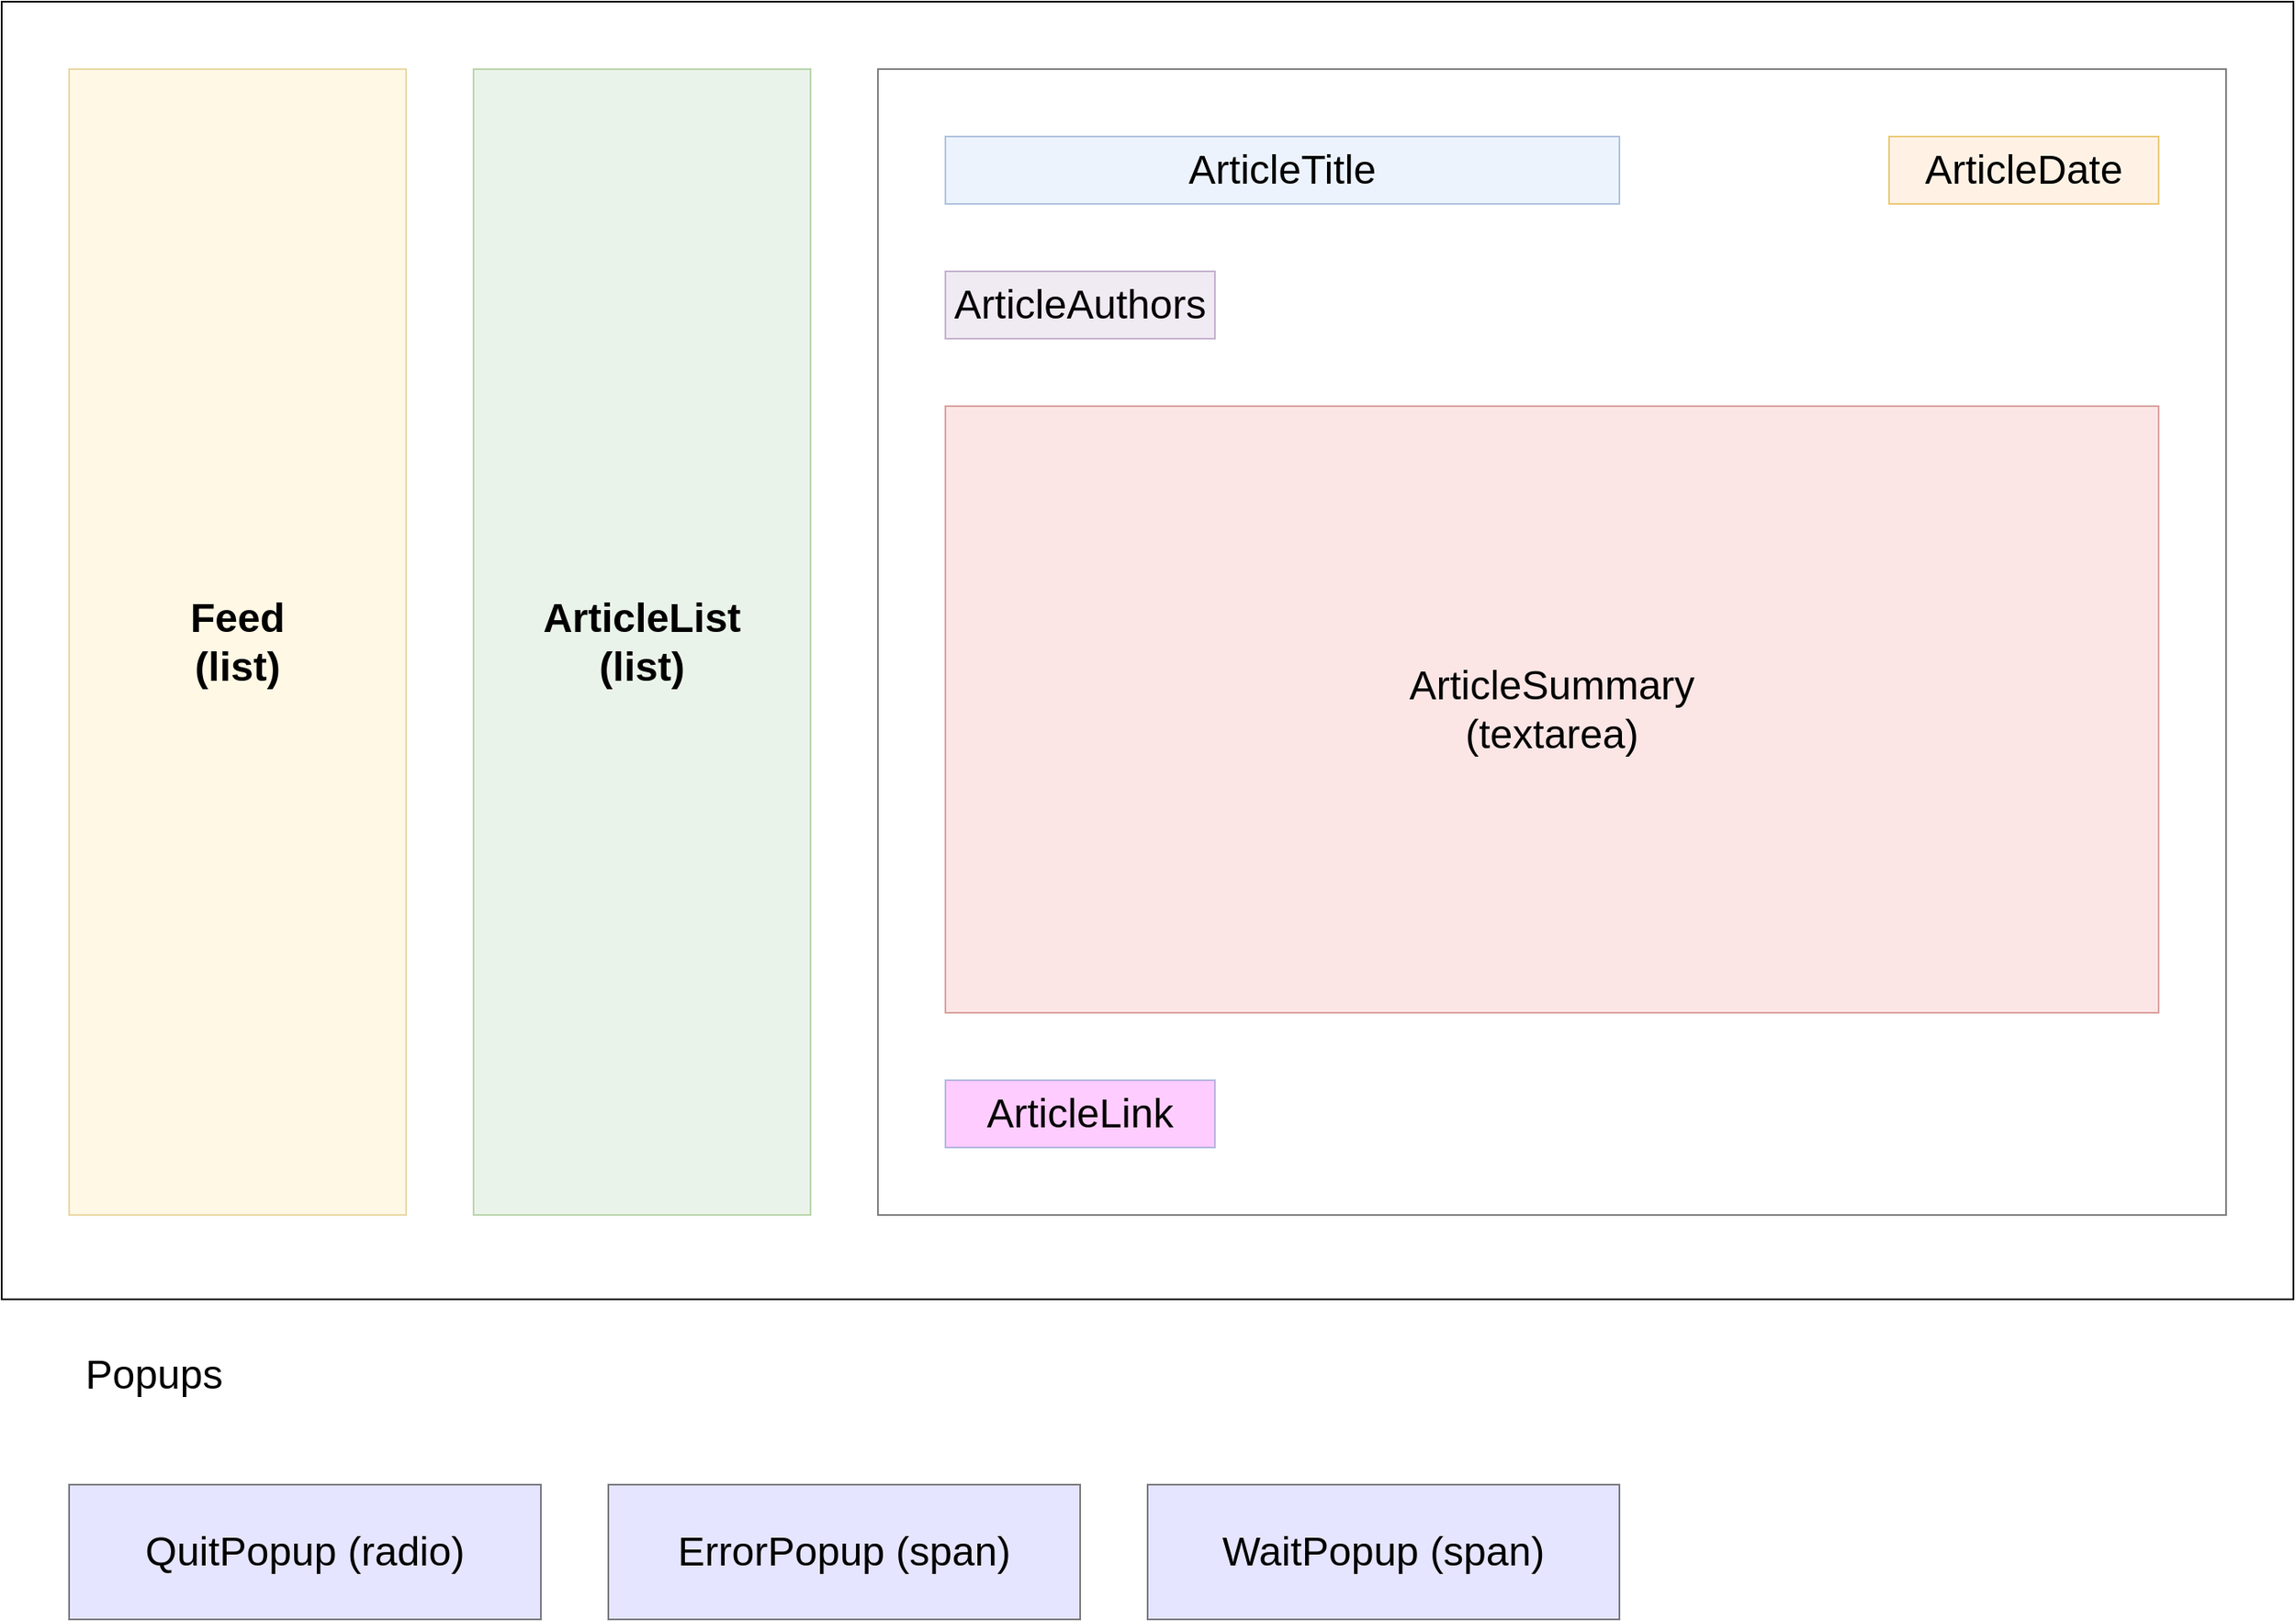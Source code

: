 <mxfile version="15.4.0" type="device"><diagram id="oilQAe8CLIlNVPtBIk-v" name="Page-1"><mxGraphModel dx="1426" dy="717" grid="1" gridSize="10" guides="1" tooltips="1" connect="1" arrows="1" fold="1" page="1" pageScale="1" pageWidth="827" pageHeight="1169" math="0" shadow="0"><root><mxCell id="0"/><mxCell id="1" parent="0"/><mxCell id="svLQUVn3dUuwBn0duS36-1" value="" style="rounded=0;whiteSpace=wrap;html=1;shadow=0;fillColor=none;" vertex="1" parent="1"><mxGeometry width="1360" height="770" as="geometry"/></mxCell><mxCell id="svLQUVn3dUuwBn0duS36-2" value="Feed&lt;br&gt;(list)" style="rounded=0;whiteSpace=wrap;html=1;shadow=0;fillColor=#fff2cc;strokeColor=#d6b656;sketch=0;glass=0;opacity=50;fontSize=24;fontStyle=1" vertex="1" parent="1"><mxGeometry x="40" y="40" width="200" height="680" as="geometry"/></mxCell><mxCell id="svLQUVn3dUuwBn0duS36-3" value="ArticleList&lt;br&gt;(list)" style="rounded=0;whiteSpace=wrap;html=1;shadow=0;fillColor=#d5e8d4;strokeColor=#82b366;sketch=0;glass=0;opacity=50;fontSize=24;fontStyle=1" vertex="1" parent="1"><mxGeometry x="280" y="40" width="200" height="680" as="geometry"/></mxCell><mxCell id="svLQUVn3dUuwBn0duS36-4" value="" style="rounded=0;whiteSpace=wrap;html=1;shadow=0;glass=0;sketch=0;fontSize=24;fillColor=none;opacity=50;" vertex="1" parent="1"><mxGeometry x="520" y="40" width="800" height="680" as="geometry"/></mxCell><mxCell id="svLQUVn3dUuwBn0duS36-5" value="ArticleTitle" style="rounded=0;whiteSpace=wrap;html=1;shadow=0;glass=0;sketch=0;fontSize=24;fillColor=#dae8fc;opacity=50;strokeColor=#6c8ebf;fontStyle=0" vertex="1" parent="1"><mxGeometry x="560" y="80" width="400" height="40" as="geometry"/></mxCell><mxCell id="svLQUVn3dUuwBn0duS36-6" value="ArticleAuthors" style="rounded=0;whiteSpace=wrap;html=1;shadow=0;glass=0;sketch=0;fontSize=24;fillColor=#e1d5e7;opacity=50;strokeColor=#9673a6;" vertex="1" parent="1"><mxGeometry x="560" y="160" width="160" height="40" as="geometry"/></mxCell><mxCell id="svLQUVn3dUuwBn0duS36-7" value="ArticleDate" style="rounded=0;whiteSpace=wrap;html=1;shadow=0;glass=0;sketch=0;fontSize=24;fillColor=#ffe6cc;opacity=50;strokeColor=#d79b00;" vertex="1" parent="1"><mxGeometry x="1120" y="80" width="160" height="40" as="geometry"/></mxCell><mxCell id="svLQUVn3dUuwBn0duS36-8" value="ArticleLink" style="rounded=0;whiteSpace=wrap;html=1;shadow=0;glass=0;sketch=0;fontSize=24;fillColor=#FF99FF;opacity=50;strokeColor=#6c8ebf;" vertex="1" parent="1"><mxGeometry x="560" y="640" width="160" height="40" as="geometry"/></mxCell><mxCell id="svLQUVn3dUuwBn0duS36-9" value="ArticleSummary&lt;br&gt;(textarea)" style="rounded=0;whiteSpace=wrap;html=1;shadow=0;glass=0;sketch=0;fontSize=24;fillColor=#f8cecc;opacity=50;strokeColor=#b85450;" vertex="1" parent="1"><mxGeometry x="560" y="240" width="720" height="360" as="geometry"/></mxCell><mxCell id="svLQUVn3dUuwBn0duS36-10" value="Popups" style="text;html=1;align=center;verticalAlign=middle;resizable=0;points=[];autosize=1;strokeColor=none;fillColor=none;fontSize=24;" vertex="1" parent="1"><mxGeometry x="40" y="800" width="100" height="30" as="geometry"/></mxCell><mxCell id="svLQUVn3dUuwBn0duS36-11" value="QuitPopup (radio)" style="rounded=0;whiteSpace=wrap;html=1;shadow=0;glass=0;sketch=0;fontSize=24;fillColor=#CCCCFF;align=center;opacity=50;" vertex="1" parent="1"><mxGeometry x="40" y="880" width="280" height="80" as="geometry"/></mxCell><mxCell id="svLQUVn3dUuwBn0duS36-12" value="WaitPopup (span)" style="rounded=0;whiteSpace=wrap;html=1;shadow=0;glass=0;sketch=0;fontSize=24;fillColor=#CCCCFF;align=center;opacity=50;" vertex="1" parent="1"><mxGeometry x="680" y="880" width="280" height="80" as="geometry"/></mxCell><mxCell id="svLQUVn3dUuwBn0duS36-13" value="ErrorPopup (span)" style="rounded=0;whiteSpace=wrap;html=1;shadow=0;glass=0;sketch=0;fontSize=24;fillColor=#CCCCFF;align=center;opacity=50;" vertex="1" parent="1"><mxGeometry x="360" y="880" width="280" height="80" as="geometry"/></mxCell></root></mxGraphModel></diagram></mxfile>